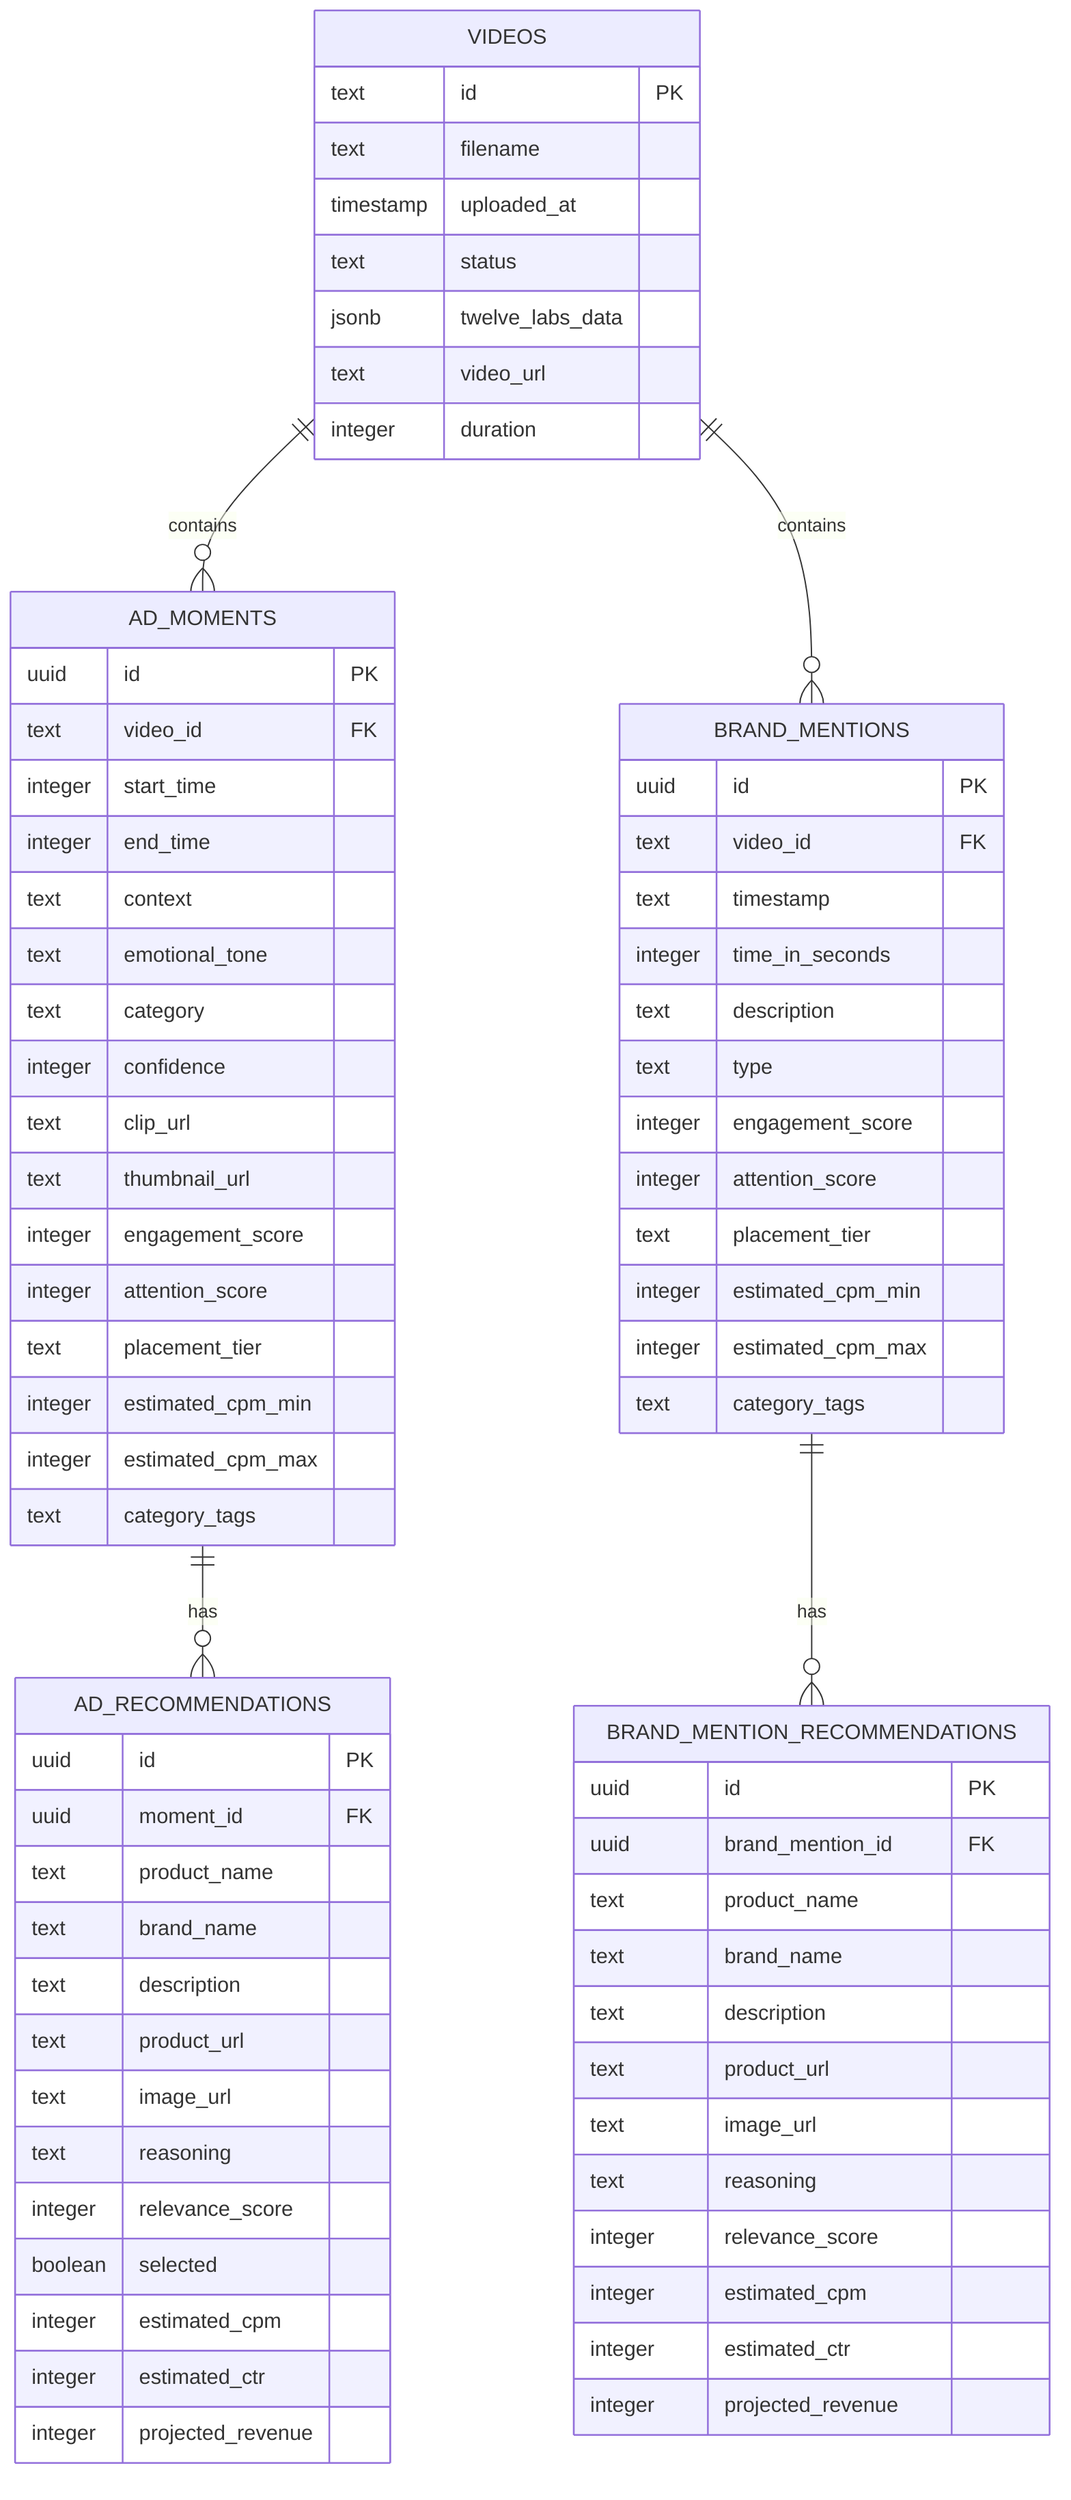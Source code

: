 erDiagram
    VIDEOS ||--o{ AD_MOMENTS : contains
    VIDEOS ||--o{ BRAND_MENTIONS : contains
    AD_MOMENTS ||--o{ AD_RECOMMENDATIONS : has
    BRAND_MENTIONS ||--o{ BRAND_MENTION_RECOMMENDATIONS : has

    VIDEOS {
        text id PK
        text filename
        timestamp uploaded_at
        text status
        jsonb twelve_labs_data
        text video_url
        integer duration
    }

    AD_MOMENTS {
        uuid id PK
        text video_id FK
        integer start_time
        integer end_time
        text context
        text emotional_tone
        text category
        integer confidence
        text clip_url
        text thumbnail_url
        integer engagement_score
        integer attention_score
        text placement_tier
        integer estimated_cpm_min
        integer estimated_cpm_max
        text category_tags
    }

    AD_RECOMMENDATIONS {
        uuid id PK
        uuid moment_id FK
        text product_name
        text brand_name
        text description
        text product_url
        text image_url
        text reasoning
        integer relevance_score
        boolean selected
        integer estimated_cpm
        integer estimated_ctr
        integer projected_revenue
    }

    BRAND_MENTIONS {
        uuid id PK
        text video_id FK
        text timestamp
        integer time_in_seconds
        text description
        text type
        integer engagement_score
        integer attention_score
        text placement_tier
        integer estimated_cpm_min
        integer estimated_cpm_max
        text category_tags
    }

    BRAND_MENTION_RECOMMENDATIONS {
        uuid id PK
        uuid brand_mention_id FK
        text product_name
        text brand_name
        text description
        text product_url
        text image_url
        text reasoning
        integer relevance_score
        integer estimated_cpm
        integer estimated_ctr
        integer projected_revenue
    }